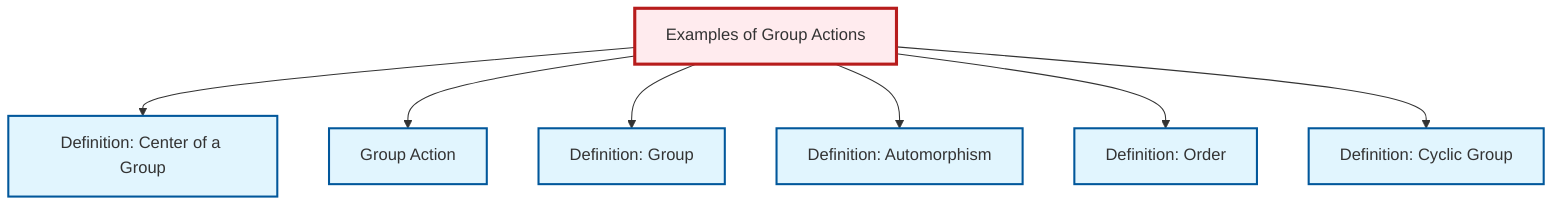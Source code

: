 graph TD
    classDef definition fill:#e1f5fe,stroke:#01579b,stroke-width:2px
    classDef theorem fill:#f3e5f5,stroke:#4a148c,stroke-width:2px
    classDef axiom fill:#fff3e0,stroke:#e65100,stroke-width:2px
    classDef example fill:#e8f5e9,stroke:#1b5e20,stroke-width:2px
    classDef current fill:#ffebee,stroke:#b71c1c,stroke-width:3px
    def-center-of-group["Definition: Center of a Group"]:::definition
    def-group-action["Group Action"]:::definition
    def-group["Definition: Group"]:::definition
    def-automorphism["Definition: Automorphism"]:::definition
    def-cyclic-group["Definition: Cyclic Group"]:::definition
    def-order["Definition: Order"]:::definition
    ex-group-action-examples["Examples of Group Actions"]:::example
    ex-group-action-examples --> def-center-of-group
    ex-group-action-examples --> def-group-action
    ex-group-action-examples --> def-group
    ex-group-action-examples --> def-automorphism
    ex-group-action-examples --> def-order
    ex-group-action-examples --> def-cyclic-group
    class ex-group-action-examples current